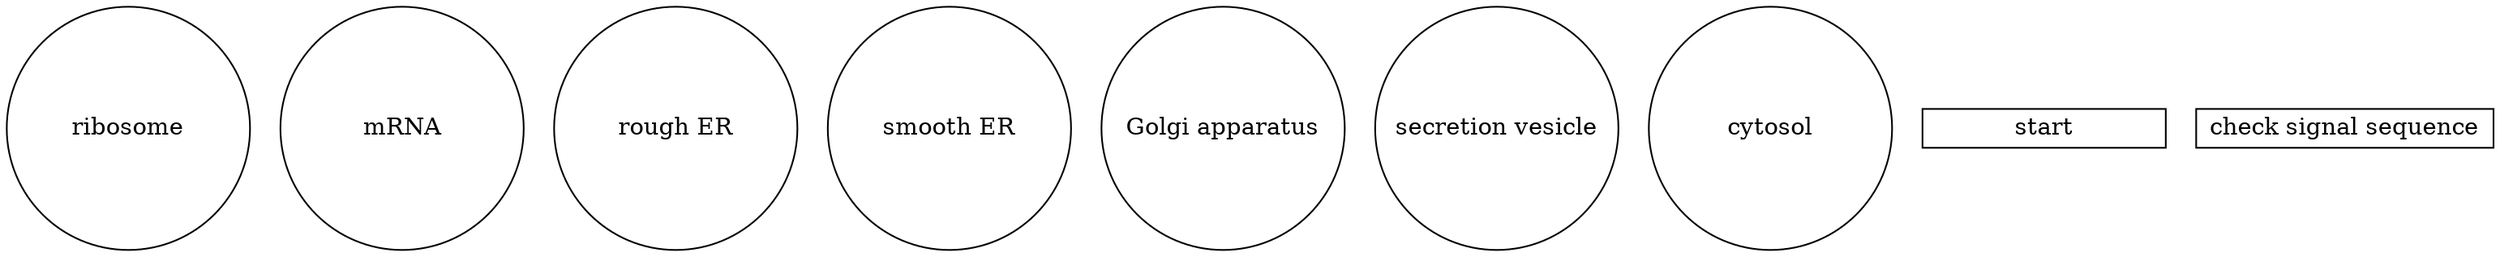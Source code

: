 digraph cellSecretion {

    subgraph place {
        graph [shape=circle,color=gray];
        node [shape=circle,fixedsize=true,width=2];
        "ribosome";
        "mRNA";
        "rough ER";
        "smooth ER";
        "Golgi apparatus";
        "secretion vesicle";
        "cytosol";
    }

    subgraph transitions {
        node [shape=rect,height=0.2,width=2];
        start;
        "check signal sequence";

    }

}
